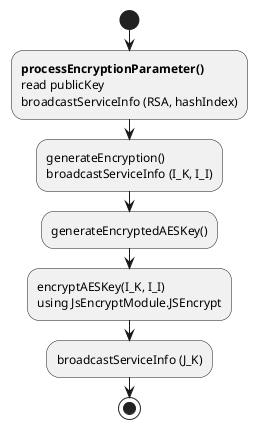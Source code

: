 @startuml encryptpayload
start
:**processEncryptionParameter()**
read publicKey
broadcastServiceInfo (RSA, hashIndex);
:generateEncryption()
broadcastServiceInfo (I_K, I_I);
:generateEncryptedAESKey();
:encryptAESKey(I_K, I_I)
using JsEncryptModule.JSEncrypt;
:broadcastServiceInfo (J_K);
stop
@enduml